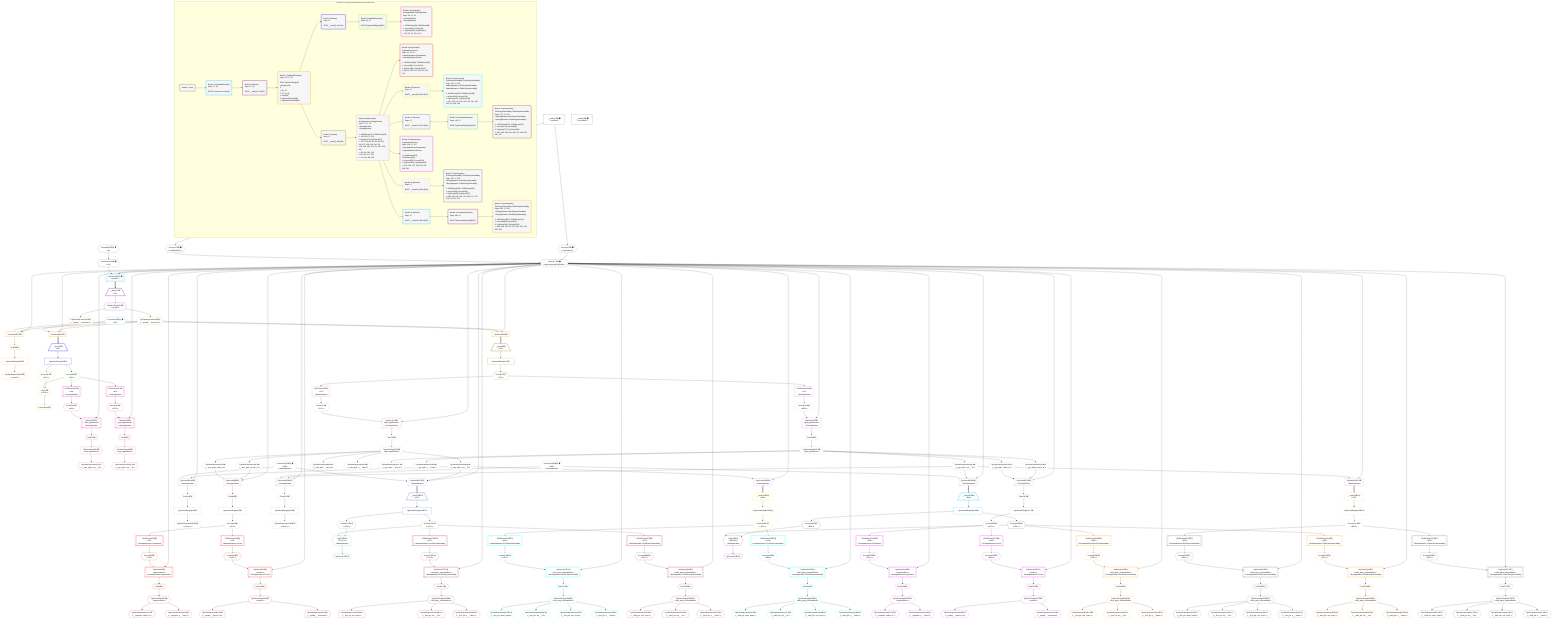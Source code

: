 %%{init: {'themeVariables': { 'fontSize': '12px'}}}%%
graph TD
    classDef path fill:#eee,stroke:#000,color:#000
    classDef plan fill:#fff,stroke-width:1px,color:#000
    classDef itemplan fill:#fff,stroke-width:2px,color:#000
    classDef unbatchedplan fill:#dff,stroke-width:1px,color:#000
    classDef sideeffectplan fill:#fcc,stroke-width:2px,color:#000
    classDef bucket fill:#f6f6f6,color:#000,stroke-width:2px,text-align:left


    %% plan dependencies
    Object17{{"Object[17∈0] ➊<br />ᐸ{pgSettings,withPgClient}ᐳ"}}:::plan
    Access15{{"Access[15∈0] ➊<br />ᐸ2.pgSettingsᐳ"}}:::plan
    Access16{{"Access[16∈0] ➊<br />ᐸ2.withPgClientᐳ"}}:::plan
    Access15 & Access16 --> Object17
    __Value2["__Value[2∈0] ➊<br />ᐸcontextᐳ"]:::plan
    __Value2 --> Access15
    __Value2 --> Access16
    Connection18{{"Connection[18∈0] ➊<br />ᐸ14ᐳ"}}:::plan
    Constant325{{"Constant[325∈0] ➊<br />ᐸ4ᐳ"}}:::plan
    Constant325 --> Connection18
    __Value4["__Value[4∈0] ➊<br />ᐸrootValueᐳ"]:::plan
    PgSelect19[["PgSelect[19∈1] ➊<br />ᐸpeopleᐳ"]]:::plan
    Object17 & Connection18 --> PgSelect19
    Connection36{{"Connection[36∈1] ➊<br />ᐸ32ᐳ"}}:::plan
    __Item20[/"__Item[20∈2]<br />ᐸ19ᐳ"\]:::itemplan
    PgSelect19 ==> __Item20
    PgSelectSingle21{{"PgSelectSingle[21∈2]<br />ᐸpeopleᐳ"}}:::plan
    __Item20 --> PgSelectSingle21
    PgUnionAll37[["PgUnionAll[37∈3]"]]:::plan
    PgClassExpression22{{"PgClassExpression[22∈3]<br />ᐸ__people__.”person_id”ᐳ"}}:::plan
    Object17 & PgClassExpression22 & Connection36 --> PgUnionAll37
    PgUnionAll41[["PgUnionAll[41∈3]"]]:::plan
    Object17 & PgClassExpression22 & Connection36 --> PgUnionAll41
    PgUnionAll68[["PgUnionAll[68∈3]"]]:::plan
    Object17 & PgClassExpression22 & Connection36 --> PgUnionAll68
    PgSelectSingle21 --> PgClassExpression22
    PgClassExpression23{{"PgClassExpression[23∈3]<br />ᐸ__people__.”username”ᐳ"}}:::plan
    PgSelectSingle21 --> PgClassExpression23
    First38{{"First[38∈3]"}}:::plan
    PgUnionAll37 --> First38
    PgUnionAllSingle39["PgUnionAllSingle[39∈3]"]:::plan
    First38 --> PgUnionAllSingle39
    PgClassExpression40{{"PgClassExpression[40∈3]<br />ᐸcount(*)ᐳ"}}:::plan
    PgUnionAllSingle39 --> PgClassExpression40
    __Item42[/"__Item[42∈4]<br />ᐸ41ᐳ"\]:::itemplan
    PgUnionAll41 ==> __Item42
    PgUnionAllSingle43["PgUnionAllSingle[43∈4]"]:::plan
    __Item42 --> PgUnionAllSingle43
    List47{{"List[47∈5]<br />ᐸ45,46ᐳ"}}:::plan
    Access45{{"Access[45∈5]<br />ᐸ43.0ᐳ"}}:::plan
    Access46{{"Access[46∈5]<br />ᐸ43.1ᐳ"}}:::plan
    Access45 & Access46 --> List47
    PgCursor44{{"PgCursor[44∈5]"}}:::plan
    List47 --> PgCursor44
    PgUnionAllSingle43 --> Access45
    PgUnionAllSingle43 --> Access46
    PgSelect51[["PgSelect[51∈6]<br />ᐸaws_applicationsᐳ<br />ᐳAwsApplication"]]:::plan
    Access50{{"Access[50∈6]<br />ᐸ49.0ᐳ"}}:::plan
    Object17 & Access50 --> PgSelect51
    PgSelect61[["PgSelect[61∈6]<br />ᐸgcp_applicationsᐳ<br />ᐳGcpApplication"]]:::plan
    Access60{{"Access[60∈6]<br />ᐸ59.0ᐳ"}}:::plan
    Object17 & Access60 --> PgSelect61
    JSONParse49[["JSONParse[49∈6]<br />ᐸ46ᐳ<br />ᐳAwsApplication"]]:::plan
    Access46 --> JSONParse49
    JSONParse49 --> Access50
    First55{{"First[55∈6]"}}:::plan
    PgSelect51 --> First55
    PgSelectSingle56{{"PgSelectSingle[56∈6]<br />ᐸaws_applicationsᐳ"}}:::plan
    First55 --> PgSelectSingle56
    PgClassExpression57{{"PgClassExpression[57∈6]<br />ᐸ__aws_appl...ons__.”id”ᐳ"}}:::plan
    PgSelectSingle56 --> PgClassExpression57
    JSONParse59[["JSONParse[59∈6]<br />ᐸ46ᐳ<br />ᐳGcpApplication"]]:::plan
    Access46 --> JSONParse59
    JSONParse59 --> Access60
    First65{{"First[65∈6]"}}:::plan
    PgSelect61 --> First65
    PgSelectSingle66{{"PgSelectSingle[66∈6]<br />ᐸgcp_applicationsᐳ"}}:::plan
    First65 --> PgSelectSingle66
    PgClassExpression67{{"PgClassExpression[67∈6]<br />ᐸ__gcp_appl...ons__.”id”ᐳ"}}:::plan
    PgSelectSingle66 --> PgClassExpression67
    __Item69[/"__Item[69∈7]<br />ᐸ68ᐳ"\]:::itemplan
    PgUnionAll68 ==> __Item69
    PgUnionAllSingle70["PgUnionAllSingle[70∈7]"]:::plan
    __Item69 --> PgUnionAllSingle70
    Access71{{"Access[71∈7]<br />ᐸ70.1ᐳ"}}:::plan
    PgUnionAllSingle70 --> Access71
    PgUnionAll85[["PgUnionAll[85∈8]<br />ᐳAwsApplication"]]:::plan
    PgClassExpression83{{"PgClassExpression[83∈8]<br />ᐸ__aws_appl...person_id”ᐳ"}}:::plan
    PgClassExpression84{{"PgClassExpression[84∈8]<br />ᐸ__aws_appl...zation_id”ᐳ"}}:::plan
    Object17 & PgClassExpression83 & PgClassExpression84 --> PgUnionAll85
    PgUnionAll163[["PgUnionAll[163∈8]<br />ᐳAwsApplication"]]:::plan
    PgClassExpression81{{"PgClassExpression[81∈8]<br />ᐸ__aws_appl...ons__.”id”ᐳ"}}:::plan
    Connection162{{"Connection[162∈8] ➊<br />ᐸ158ᐳ<br />ᐳAwsApplication"}}:::plan
    Object17 & PgClassExpression81 & Connection162 --> PgUnionAll163
    PgUnionAll167[["PgUnionAll[167∈8]<br />ᐳAwsApplication"]]:::plan
    Object17 & PgClassExpression81 & Connection162 --> PgUnionAll167
    PgUnionAll212[["PgUnionAll[212∈8]<br />ᐳGcpApplication"]]:::plan
    PgClassExpression210{{"PgClassExpression[210∈8]<br />ᐸ__gcp_appl...person_id”ᐳ"}}:::plan
    PgClassExpression211{{"PgClassExpression[211∈8]<br />ᐸ__gcp_appl...zation_id”ᐳ"}}:::plan
    Object17 & PgClassExpression210 & PgClassExpression211 --> PgUnionAll212
    PgUnionAll290[["PgUnionAll[290∈8]<br />ᐳGcpApplication"]]:::plan
    PgClassExpression208{{"PgClassExpression[208∈8]<br />ᐸ__gcp_appl...ons__.”id”ᐳ"}}:::plan
    Connection289{{"Connection[289∈8] ➊<br />ᐸ285ᐳ<br />ᐳGcpApplication"}}:::plan
    Object17 & PgClassExpression208 & Connection289 --> PgUnionAll290
    PgUnionAll294[["PgUnionAll[294∈8]<br />ᐳGcpApplication"]]:::plan
    Object17 & PgClassExpression208 & Connection289 --> PgUnionAll294
    PgSelect74[["PgSelect[74∈8]<br />ᐸaws_applicationsᐳ<br />ᐳAwsApplication"]]:::plan
    Access73{{"Access[73∈8]<br />ᐸ72.0ᐳ"}}:::plan
    Object17 & Access73 --> PgSelect74
    PgUnionAll118[["PgUnionAll[118∈8]<br />ᐳAwsApplication"]]:::plan
    Object17 & PgClassExpression81 --> PgUnionAll118
    PgSelect201[["PgSelect[201∈8]<br />ᐸgcp_applicationsᐳ<br />ᐳGcpApplication"]]:::plan
    Access200{{"Access[200∈8]<br />ᐸ199.0ᐳ"}}:::plan
    Object17 & Access200 --> PgSelect201
    PgUnionAll245[["PgUnionAll[245∈8]<br />ᐳGcpApplication"]]:::plan
    Object17 & PgClassExpression208 --> PgUnionAll245
    JSONParse72[["JSONParse[72∈8]<br />ᐸ71ᐳ<br />ᐳAwsApplication"]]:::plan
    Access71 --> JSONParse72
    JSONParse72 --> Access73
    First78{{"First[78∈8]"}}:::plan
    PgSelect74 --> First78
    PgSelectSingle79{{"PgSelectSingle[79∈8]<br />ᐸaws_applicationsᐳ"}}:::plan
    First78 --> PgSelectSingle79
    PgClassExpression80{{"PgClassExpression[80∈8]<br />ᐸ__aws_appl..._.”aws_id”ᐳ"}}:::plan
    PgSelectSingle79 --> PgClassExpression80
    PgSelectSingle79 --> PgClassExpression81
    PgClassExpression82{{"PgClassExpression[82∈8]<br />ᐸ__aws_appl...s__.”name”ᐳ"}}:::plan
    PgSelectSingle79 --> PgClassExpression82
    PgSelectSingle79 --> PgClassExpression83
    PgSelectSingle79 --> PgClassExpression84
    First89{{"First[89∈8]"}}:::plan
    PgUnionAll85 --> First89
    PgUnionAllSingle90["PgUnionAllSingle[90∈8]"]:::plan
    First89 --> PgUnionAllSingle90
    Access91{{"Access[91∈8]<br />ᐸ90.1ᐳ"}}:::plan
    PgUnionAllSingle90 --> Access91
    First164{{"First[164∈8]"}}:::plan
    PgUnionAll163 --> First164
    PgUnionAllSingle165["PgUnionAllSingle[165∈8]"]:::plan
    First164 --> PgUnionAllSingle165
    PgClassExpression166{{"PgClassExpression[166∈8]<br />ᐸcount(*)ᐳ"}}:::plan
    PgUnionAllSingle165 --> PgClassExpression166
    JSONParse199[["JSONParse[199∈8]<br />ᐸ71ᐳ<br />ᐳGcpApplication"]]:::plan
    Access71 --> JSONParse199
    JSONParse199 --> Access200
    First205{{"First[205∈8]"}}:::plan
    PgSelect201 --> First205
    PgSelectSingle206{{"PgSelectSingle[206∈8]<br />ᐸgcp_applicationsᐳ"}}:::plan
    First205 --> PgSelectSingle206
    PgClassExpression207{{"PgClassExpression[207∈8]<br />ᐸ__gcp_appl..._.”gcp_id”ᐳ"}}:::plan
    PgSelectSingle206 --> PgClassExpression207
    PgSelectSingle206 --> PgClassExpression208
    PgClassExpression209{{"PgClassExpression[209∈8]<br />ᐸ__gcp_appl...s__.”name”ᐳ"}}:::plan
    PgSelectSingle206 --> PgClassExpression209
    PgSelectSingle206 --> PgClassExpression210
    PgSelectSingle206 --> PgClassExpression211
    First216{{"First[216∈8]"}}:::plan
    PgUnionAll212 --> First216
    PgUnionAllSingle217["PgUnionAllSingle[217∈8]"]:::plan
    First216 --> PgUnionAllSingle217
    Access218{{"Access[218∈8]<br />ᐸ217.1ᐳ"}}:::plan
    PgUnionAllSingle217 --> Access218
    First291{{"First[291∈8]"}}:::plan
    PgUnionAll290 --> First291
    PgUnionAllSingle292["PgUnionAllSingle[292∈8]"]:::plan
    First291 --> PgUnionAllSingle292
    PgClassExpression293{{"PgClassExpression[293∈8]<br />ᐸcount(*)ᐳ"}}:::plan
    PgUnionAllSingle292 --> PgClassExpression293
    PgSelect94[["PgSelect[94∈9]<br />ᐸorganizationsᐳ<br />ᐳAwsApplicationᐳOrganization"]]:::plan
    Access93{{"Access[93∈9]<br />ᐸ92.0ᐳ"}}:::plan
    Object17 & Access93 --> PgSelect94
    PgSelect105[["PgSelect[105∈9]<br />ᐸpeopleᐳ<br />ᐳAwsApplicationᐳPerson"]]:::plan
    Access104{{"Access[104∈9]<br />ᐸ103.0ᐳ"}}:::plan
    Object17 & Access104 --> PgSelect105
    JSONParse92[["JSONParse[92∈9]<br />ᐸ91ᐳ<br />ᐳAwsApplicationᐳOrganization"]]:::plan
    Access91 --> JSONParse92
    JSONParse92 --> Access93
    First98{{"First[98∈9]"}}:::plan
    PgSelect94 --> First98
    PgSelectSingle99{{"PgSelectSingle[99∈9]<br />ᐸorganizationsᐳ"}}:::plan
    First98 --> PgSelectSingle99
    PgClassExpression100{{"PgClassExpression[100∈9]<br />ᐸ__organiza...zation_id”ᐳ"}}:::plan
    PgSelectSingle99 --> PgClassExpression100
    PgClassExpression101{{"PgClassExpression[101∈9]<br />ᐸ__organiza...s__.”name”ᐳ"}}:::plan
    PgSelectSingle99 --> PgClassExpression101
    JSONParse103[["JSONParse[103∈9]<br />ᐸ91ᐳ<br />ᐳAwsApplicationᐳPerson"]]:::plan
    Access91 --> JSONParse103
    JSONParse103 --> Access104
    First109{{"First[109∈9]"}}:::plan
    PgSelect105 --> First109
    PgSelectSingle110{{"PgSelectSingle[110∈9]<br />ᐸpeopleᐳ"}}:::plan
    First109 --> PgSelectSingle110
    PgClassExpression111{{"PgClassExpression[111∈9]<br />ᐸ__people__.”person_id”ᐳ"}}:::plan
    PgSelectSingle110 --> PgClassExpression111
    PgClassExpression112{{"PgClassExpression[112∈9]<br />ᐸ__people__.”username”ᐳ"}}:::plan
    PgSelectSingle110 --> PgClassExpression112
    __Item122[/"__Item[122∈10]<br />ᐸ118ᐳ"\]:::itemplan
    PgUnionAll118 ==> __Item122
    PgUnionAllSingle123["PgUnionAllSingle[123∈10]"]:::plan
    __Item122 --> PgUnionAllSingle123
    Access124{{"Access[124∈10]<br />ᐸ123.1ᐳ"}}:::plan
    PgUnionAllSingle123 --> Access124
    PgSelect127[["PgSelect[127∈11]<br />ᐸfirst_party_vulnerabilitiesᐳ<br />ᐳAwsApplicationᐳFirstPartyVulnerability"]]:::plan
    Access126{{"Access[126∈11]<br />ᐸ125.0ᐳ"}}:::plan
    Object17 & Access126 --> PgSelect127
    PgSelect140[["PgSelect[140∈11]<br />ᐸthird_party_vulnerabilitiesᐳ<br />ᐳAwsApplicationᐳThirdPartyVulnerability"]]:::plan
    Access139{{"Access[139∈11]<br />ᐸ138.0ᐳ"}}:::plan
    Object17 & Access139 --> PgSelect140
    JSONParse125[["JSONParse[125∈11]<br />ᐸ124ᐳ<br />ᐳAwsApplicationᐳFirstPartyVulnerability"]]:::plan
    Access124 --> JSONParse125
    JSONParse125 --> Access126
    First131{{"First[131∈11]"}}:::plan
    PgSelect127 --> First131
    PgSelectSingle132{{"PgSelectSingle[132∈11]<br />ᐸfirst_party_vulnerabilitiesᐳ"}}:::plan
    First131 --> PgSelectSingle132
    PgClassExpression133{{"PgClassExpression[133∈11]<br />ᐸ__first_pa...team_name”ᐳ"}}:::plan
    PgSelectSingle132 --> PgClassExpression133
    PgClassExpression134{{"PgClassExpression[134∈11]<br />ᐸ__first_pa...ies__.”id”ᐳ"}}:::plan
    PgSelectSingle132 --> PgClassExpression134
    PgClassExpression135{{"PgClassExpression[135∈11]<br />ᐸ__first_pa...vss_score”ᐳ"}}:::plan
    PgSelectSingle132 --> PgClassExpression135
    PgClassExpression136{{"PgClassExpression[136∈11]<br />ᐸ__first_pa...s__.”name”ᐳ"}}:::plan
    PgSelectSingle132 --> PgClassExpression136
    JSONParse138[["JSONParse[138∈11]<br />ᐸ124ᐳ<br />ᐳAwsApplicationᐳThirdPartyVulnerability"]]:::plan
    Access124 --> JSONParse138
    JSONParse138 --> Access139
    First144{{"First[144∈11]"}}:::plan
    PgSelect140 --> First144
    PgSelectSingle145{{"PgSelectSingle[145∈11]<br />ᐸthird_party_vulnerabilitiesᐳ"}}:::plan
    First144 --> PgSelectSingle145
    PgClassExpression146{{"PgClassExpression[146∈11]<br />ᐸ__third_pa...ndor_name”ᐳ"}}:::plan
    PgSelectSingle145 --> PgClassExpression146
    PgClassExpression147{{"PgClassExpression[147∈11]<br />ᐸ__third_pa...ies__.”id”ᐳ"}}:::plan
    PgSelectSingle145 --> PgClassExpression147
    PgClassExpression148{{"PgClassExpression[148∈11]<br />ᐸ__third_pa...vss_score”ᐳ"}}:::plan
    PgSelectSingle145 --> PgClassExpression148
    PgClassExpression149{{"PgClassExpression[149∈11]<br />ᐸ__third_pa...s__.”name”ᐳ"}}:::plan
    PgSelectSingle145 --> PgClassExpression149
    __Item168[/"__Item[168∈12]<br />ᐸ167ᐳ"\]:::itemplan
    PgUnionAll167 ==> __Item168
    PgUnionAllSingle169["PgUnionAllSingle[169∈12]"]:::plan
    __Item168 --> PgUnionAllSingle169
    List173{{"List[173∈13]<br />ᐸ171,172ᐳ<br />ᐳAwsApplication"}}:::plan
    Access171{{"Access[171∈13]<br />ᐸ169.0ᐳ"}}:::plan
    Access172{{"Access[172∈13]<br />ᐸ169.1ᐳ"}}:::plan
    Access171 & Access172 --> List173
    PgCursor170{{"PgCursor[170∈13]"}}:::plan
    List173 --> PgCursor170
    PgUnionAllSingle169 --> Access171
    PgUnionAllSingle169 --> Access172
    PgSelect177[["PgSelect[177∈14]<br />ᐸfirst_party_vulnerabilitiesᐳ<br />ᐳAwsApplicationᐳFirstPartyVulnerability"]]:::plan
    Access176{{"Access[176∈14]<br />ᐸ175.0ᐳ"}}:::plan
    Object17 & Access176 --> PgSelect177
    PgSelect189[["PgSelect[189∈14]<br />ᐸthird_party_vulnerabilitiesᐳ<br />ᐳAwsApplicationᐳThirdPartyVulnerability"]]:::plan
    Access188{{"Access[188∈14]<br />ᐸ187.0ᐳ"}}:::plan
    Object17 & Access188 --> PgSelect189
    JSONParse175[["JSONParse[175∈14]<br />ᐸ172ᐳ<br />ᐳAwsApplicationᐳFirstPartyVulnerability"]]:::plan
    Access172 --> JSONParse175
    JSONParse175 --> Access176
    First181{{"First[181∈14]"}}:::plan
    PgSelect177 --> First181
    PgSelectSingle182{{"PgSelectSingle[182∈14]<br />ᐸfirst_party_vulnerabilitiesᐳ"}}:::plan
    First181 --> PgSelectSingle182
    PgClassExpression183{{"PgClassExpression[183∈14]<br />ᐸ__first_pa...vss_score”ᐳ"}}:::plan
    PgSelectSingle182 --> PgClassExpression183
    PgClassExpression184{{"PgClassExpression[184∈14]<br />ᐸ__first_pa...ies__.”id”ᐳ"}}:::plan
    PgSelectSingle182 --> PgClassExpression184
    PgClassExpression185{{"PgClassExpression[185∈14]<br />ᐸ__first_pa...s__.”name”ᐳ"}}:::plan
    PgSelectSingle182 --> PgClassExpression185
    JSONParse187[["JSONParse[187∈14]<br />ᐸ172ᐳ<br />ᐳAwsApplicationᐳThirdPartyVulnerability"]]:::plan
    Access172 --> JSONParse187
    JSONParse187 --> Access188
    First193{{"First[193∈14]"}}:::plan
    PgSelect189 --> First193
    PgSelectSingle194{{"PgSelectSingle[194∈14]<br />ᐸthird_party_vulnerabilitiesᐳ"}}:::plan
    First193 --> PgSelectSingle194
    PgClassExpression195{{"PgClassExpression[195∈14]<br />ᐸ__third_pa...vss_score”ᐳ"}}:::plan
    PgSelectSingle194 --> PgClassExpression195
    PgClassExpression196{{"PgClassExpression[196∈14]<br />ᐸ__third_pa...ies__.”id”ᐳ"}}:::plan
    PgSelectSingle194 --> PgClassExpression196
    PgClassExpression197{{"PgClassExpression[197∈14]<br />ᐸ__third_pa...s__.”name”ᐳ"}}:::plan
    PgSelectSingle194 --> PgClassExpression197
    PgSelect221[["PgSelect[221∈15]<br />ᐸorganizationsᐳ<br />ᐳGcpApplicationᐳOrganization"]]:::plan
    Access220{{"Access[220∈15]<br />ᐸ219.0ᐳ"}}:::plan
    Object17 & Access220 --> PgSelect221
    PgSelect232[["PgSelect[232∈15]<br />ᐸpeopleᐳ<br />ᐳGcpApplicationᐳPerson"]]:::plan
    Access231{{"Access[231∈15]<br />ᐸ230.0ᐳ"}}:::plan
    Object17 & Access231 --> PgSelect232
    JSONParse219[["JSONParse[219∈15]<br />ᐸ218ᐳ<br />ᐳGcpApplicationᐳOrganization"]]:::plan
    Access218 --> JSONParse219
    JSONParse219 --> Access220
    First225{{"First[225∈15]"}}:::plan
    PgSelect221 --> First225
    PgSelectSingle226{{"PgSelectSingle[226∈15]<br />ᐸorganizationsᐳ"}}:::plan
    First225 --> PgSelectSingle226
    PgClassExpression227{{"PgClassExpression[227∈15]<br />ᐸ__organiza...zation_id”ᐳ"}}:::plan
    PgSelectSingle226 --> PgClassExpression227
    PgClassExpression228{{"PgClassExpression[228∈15]<br />ᐸ__organiza...s__.”name”ᐳ"}}:::plan
    PgSelectSingle226 --> PgClassExpression228
    JSONParse230[["JSONParse[230∈15]<br />ᐸ218ᐳ<br />ᐳGcpApplicationᐳPerson"]]:::plan
    Access218 --> JSONParse230
    JSONParse230 --> Access231
    First236{{"First[236∈15]"}}:::plan
    PgSelect232 --> First236
    PgSelectSingle237{{"PgSelectSingle[237∈15]<br />ᐸpeopleᐳ"}}:::plan
    First236 --> PgSelectSingle237
    PgClassExpression238{{"PgClassExpression[238∈15]<br />ᐸ__people__.”person_id”ᐳ"}}:::plan
    PgSelectSingle237 --> PgClassExpression238
    PgClassExpression239{{"PgClassExpression[239∈15]<br />ᐸ__people__.”username”ᐳ"}}:::plan
    PgSelectSingle237 --> PgClassExpression239
    __Item249[/"__Item[249∈16]<br />ᐸ245ᐳ"\]:::itemplan
    PgUnionAll245 ==> __Item249
    PgUnionAllSingle250["PgUnionAllSingle[250∈16]"]:::plan
    __Item249 --> PgUnionAllSingle250
    Access251{{"Access[251∈16]<br />ᐸ250.1ᐳ"}}:::plan
    PgUnionAllSingle250 --> Access251
    PgSelect254[["PgSelect[254∈17]<br />ᐸfirst_party_vulnerabilitiesᐳ<br />ᐳGcpApplicationᐳFirstPartyVulnerability"]]:::plan
    Access253{{"Access[253∈17]<br />ᐸ252.0ᐳ"}}:::plan
    Object17 & Access253 --> PgSelect254
    PgSelect267[["PgSelect[267∈17]<br />ᐸthird_party_vulnerabilitiesᐳ<br />ᐳGcpApplicationᐳThirdPartyVulnerability"]]:::plan
    Access266{{"Access[266∈17]<br />ᐸ265.0ᐳ"}}:::plan
    Object17 & Access266 --> PgSelect267
    JSONParse252[["JSONParse[252∈17]<br />ᐸ251ᐳ<br />ᐳGcpApplicationᐳFirstPartyVulnerability"]]:::plan
    Access251 --> JSONParse252
    JSONParse252 --> Access253
    First258{{"First[258∈17]"}}:::plan
    PgSelect254 --> First258
    PgSelectSingle259{{"PgSelectSingle[259∈17]<br />ᐸfirst_party_vulnerabilitiesᐳ"}}:::plan
    First258 --> PgSelectSingle259
    PgClassExpression260{{"PgClassExpression[260∈17]<br />ᐸ__first_pa...team_name”ᐳ"}}:::plan
    PgSelectSingle259 --> PgClassExpression260
    PgClassExpression261{{"PgClassExpression[261∈17]<br />ᐸ__first_pa...ies__.”id”ᐳ"}}:::plan
    PgSelectSingle259 --> PgClassExpression261
    PgClassExpression262{{"PgClassExpression[262∈17]<br />ᐸ__first_pa...vss_score”ᐳ"}}:::plan
    PgSelectSingle259 --> PgClassExpression262
    PgClassExpression263{{"PgClassExpression[263∈17]<br />ᐸ__first_pa...s__.”name”ᐳ"}}:::plan
    PgSelectSingle259 --> PgClassExpression263
    JSONParse265[["JSONParse[265∈17]<br />ᐸ251ᐳ<br />ᐳGcpApplicationᐳThirdPartyVulnerability"]]:::plan
    Access251 --> JSONParse265
    JSONParse265 --> Access266
    First271{{"First[271∈17]"}}:::plan
    PgSelect267 --> First271
    PgSelectSingle272{{"PgSelectSingle[272∈17]<br />ᐸthird_party_vulnerabilitiesᐳ"}}:::plan
    First271 --> PgSelectSingle272
    PgClassExpression273{{"PgClassExpression[273∈17]<br />ᐸ__third_pa...ndor_name”ᐳ"}}:::plan
    PgSelectSingle272 --> PgClassExpression273
    PgClassExpression274{{"PgClassExpression[274∈17]<br />ᐸ__third_pa...ies__.”id”ᐳ"}}:::plan
    PgSelectSingle272 --> PgClassExpression274
    PgClassExpression275{{"PgClassExpression[275∈17]<br />ᐸ__third_pa...vss_score”ᐳ"}}:::plan
    PgSelectSingle272 --> PgClassExpression275
    PgClassExpression276{{"PgClassExpression[276∈17]<br />ᐸ__third_pa...s__.”name”ᐳ"}}:::plan
    PgSelectSingle272 --> PgClassExpression276
    __Item295[/"__Item[295∈18]<br />ᐸ294ᐳ"\]:::itemplan
    PgUnionAll294 ==> __Item295
    PgUnionAllSingle296["PgUnionAllSingle[296∈18]"]:::plan
    __Item295 --> PgUnionAllSingle296
    List300{{"List[300∈19]<br />ᐸ298,299ᐳ<br />ᐳGcpApplication"}}:::plan
    Access298{{"Access[298∈19]<br />ᐸ296.0ᐳ"}}:::plan
    Access299{{"Access[299∈19]<br />ᐸ296.1ᐳ"}}:::plan
    Access298 & Access299 --> List300
    PgCursor297{{"PgCursor[297∈19]"}}:::plan
    List300 --> PgCursor297
    PgUnionAllSingle296 --> Access298
    PgUnionAllSingle296 --> Access299
    PgSelect304[["PgSelect[304∈20]<br />ᐸfirst_party_vulnerabilitiesᐳ<br />ᐳGcpApplicationᐳFirstPartyVulnerability"]]:::plan
    Access303{{"Access[303∈20]<br />ᐸ302.0ᐳ"}}:::plan
    Object17 & Access303 --> PgSelect304
    PgSelect316[["PgSelect[316∈20]<br />ᐸthird_party_vulnerabilitiesᐳ<br />ᐳGcpApplicationᐳThirdPartyVulnerability"]]:::plan
    Access315{{"Access[315∈20]<br />ᐸ314.0ᐳ"}}:::plan
    Object17 & Access315 --> PgSelect316
    JSONParse302[["JSONParse[302∈20]<br />ᐸ299ᐳ<br />ᐳGcpApplicationᐳFirstPartyVulnerability"]]:::plan
    Access299 --> JSONParse302
    JSONParse302 --> Access303
    First308{{"First[308∈20]"}}:::plan
    PgSelect304 --> First308
    PgSelectSingle309{{"PgSelectSingle[309∈20]<br />ᐸfirst_party_vulnerabilitiesᐳ"}}:::plan
    First308 --> PgSelectSingle309
    PgClassExpression310{{"PgClassExpression[310∈20]<br />ᐸ__first_pa...vss_score”ᐳ"}}:::plan
    PgSelectSingle309 --> PgClassExpression310
    PgClassExpression311{{"PgClassExpression[311∈20]<br />ᐸ__first_pa...ies__.”id”ᐳ"}}:::plan
    PgSelectSingle309 --> PgClassExpression311
    PgClassExpression312{{"PgClassExpression[312∈20]<br />ᐸ__first_pa...s__.”name”ᐳ"}}:::plan
    PgSelectSingle309 --> PgClassExpression312
    JSONParse314[["JSONParse[314∈20]<br />ᐸ299ᐳ<br />ᐳGcpApplicationᐳThirdPartyVulnerability"]]:::plan
    Access299 --> JSONParse314
    JSONParse314 --> Access315
    First320{{"First[320∈20]"}}:::plan
    PgSelect316 --> First320
    PgSelectSingle321{{"PgSelectSingle[321∈20]<br />ᐸthird_party_vulnerabilitiesᐳ"}}:::plan
    First320 --> PgSelectSingle321
    PgClassExpression322{{"PgClassExpression[322∈20]<br />ᐸ__third_pa...vss_score”ᐳ"}}:::plan
    PgSelectSingle321 --> PgClassExpression322
    PgClassExpression323{{"PgClassExpression[323∈20]<br />ᐸ__third_pa...ies__.”id”ᐳ"}}:::plan
    PgSelectSingle321 --> PgClassExpression323
    PgClassExpression324{{"PgClassExpression[324∈20]<br />ᐸ__third_pa...s__.”name”ᐳ"}}:::plan
    PgSelectSingle321 --> PgClassExpression324

    %% define steps

    subgraph "Buckets for queries/polymorphic/person-app-vulns"
    Bucket0("Bucket 0 (root)"):::bucket
    classDef bucket0 stroke:#696969
    class Bucket0,__Value2,__Value4,Access15,Access16,Object17,Connection18,Constant325 bucket0
    Bucket1("Bucket 1 (nullableBoundary)<br />Deps: 17, 18<br /><br />ROOT Connectionᐸ14ᐳ[18]"):::bucket
    classDef bucket1 stroke:#00bfff
    class Bucket1,PgSelect19,Connection36 bucket1
    Bucket2("Bucket 2 (listItem)<br />Deps: 17, 36<br /><br />ROOT __Item{2}ᐸ19ᐳ[20]"):::bucket
    classDef bucket2 stroke:#7f007f
    class Bucket2,__Item20,PgSelectSingle21 bucket2
    Bucket3("Bucket 3 (nullableBoundary)<br />Deps: 21, 17, 36<br /><br />ROOT PgSelectSingle{2}ᐸpeopleᐳ[21]<br />1: <br />ᐳ: 22, 23<br />2: 37, 41, 68<br />ᐳ: First[38]<br />3: PgUnionAllSingle[39]<br />ᐳ: PgClassExpression[40]"):::bucket
    classDef bucket3 stroke:#ffa500
    class Bucket3,PgClassExpression22,PgClassExpression23,PgUnionAll37,First38,PgUnionAllSingle39,PgClassExpression40,PgUnionAll41,PgUnionAll68 bucket3
    Bucket4("Bucket 4 (listItem)<br />Deps: 17<br /><br />ROOT __Item{4}ᐸ41ᐳ[42]"):::bucket
    classDef bucket4 stroke:#0000ff
    class Bucket4,__Item42,PgUnionAllSingle43 bucket4
    Bucket5("Bucket 5 (nullableBoundary)<br />Deps: 43, 17<br /><br />ROOT PgUnionAllSingle{4}[43]"):::bucket
    classDef bucket5 stroke:#7fff00
    class Bucket5,PgCursor44,Access45,Access46,List47 bucket5
    Bucket6("Bucket 6 (polymorphic)<br />AwsApplication,GcpApplication<br />Deps: 46, 17, 43<br />ᐳAwsApplication<br />ᐳGcpApplication<br /><br />1: JSONParse[49], JSONParse[59]<br />ᐳ: Access[50], Access[60]<br />2: PgSelect[51], PgSelect[61]<br />ᐳ: 55, 56, 57, 65, 66, 67"):::bucket
    classDef bucket6 stroke:#ff1493
    class Bucket6,JSONParse49,Access50,PgSelect51,First55,PgSelectSingle56,PgClassExpression57,JSONParse59,Access60,PgSelect61,First65,PgSelectSingle66,PgClassExpression67 bucket6
    Bucket7("Bucket 7 (listItem)<br />Deps: 17<br /><br />ROOT __Item{7}ᐸ68ᐳ[69]"):::bucket
    classDef bucket7 stroke:#808000
    class Bucket7,__Item69,PgUnionAllSingle70,Access71 bucket7
    Bucket8("Bucket 8 (polymorphic)<br />AwsApplication,GcpApplication<br />Deps: 71, 17, 70<br />ᐳAwsApplication<br />ᐳGcpApplication<br /><br />1: JSONParse[72], JSONParse[199]<br />ᐳ: 162, 289, 73, 200<br />2: PgSelect[74], PgSelect[201]<br />ᐳ: 78, 79, 80, 81, 82, 83, 84, 205, 206, 207, 208, 209, 210, 211<br />3: 85, 118, 163, 167, 212, 245, 290, 294<br />ᐳ: 89, 164, 216, 291<br />4: 90, 165, 217, 292<br />ᐳ: 91, 166, 218, 293"):::bucket
    classDef bucket8 stroke:#dda0dd
    class Bucket8,JSONParse72,Access73,PgSelect74,First78,PgSelectSingle79,PgClassExpression80,PgClassExpression81,PgClassExpression82,PgClassExpression83,PgClassExpression84,PgUnionAll85,First89,PgUnionAllSingle90,Access91,PgUnionAll118,Connection162,PgUnionAll163,First164,PgUnionAllSingle165,PgClassExpression166,PgUnionAll167,JSONParse199,Access200,PgSelect201,First205,PgSelectSingle206,PgClassExpression207,PgClassExpression208,PgClassExpression209,PgClassExpression210,PgClassExpression211,PgUnionAll212,First216,PgUnionAllSingle217,Access218,PgUnionAll245,Connection289,PgUnionAll290,First291,PgUnionAllSingle292,PgClassExpression293,PgUnionAll294 bucket8
    Bucket9("Bucket 9 (polymorphic)<br />Organization,Person<br />Deps: 91, 17, 90<br />ᐳAwsApplicationᐳOrganization<br />ᐳAwsApplicationᐳPerson<br /><br />1: JSONParse[92], JSONParse[103]<br />ᐳ: Access[93], Access[104]<br />2: PgSelect[94], PgSelect[105]<br />ᐳ: 98, 99, 100, 101, 109, 110, 111, 112"):::bucket
    classDef bucket9 stroke:#ff0000
    class Bucket9,JSONParse92,Access93,PgSelect94,First98,PgSelectSingle99,PgClassExpression100,PgClassExpression101,JSONParse103,Access104,PgSelect105,First109,PgSelectSingle110,PgClassExpression111,PgClassExpression112 bucket9
    Bucket10("Bucket 10 (listItem)<br />Deps: 17<br /><br />ROOT __Item{10}ᐸ118ᐳ[122]"):::bucket
    classDef bucket10 stroke:#ffff00
    class Bucket10,__Item122,PgUnionAllSingle123,Access124 bucket10
    Bucket11("Bucket 11 (polymorphic)<br />FirstPartyVulnerability,ThirdPartyVulnerability<br />Deps: 124, 17, 123<br />ᐳAwsApplicationᐳFirstPartyVulnerability<br />ᐳAwsApplicationᐳThirdPartyVulnerability<br /><br />1: JSONParse[125], JSONParse[138]<br />ᐳ: Access[126], Access[139]<br />2: PgSelect[127], PgSelect[140]<br />ᐳ: 131, 132, 133, 134, 135, 136, 144, 145, 146, 147, 148, 149"):::bucket
    classDef bucket11 stroke:#00ffff
    class Bucket11,JSONParse125,Access126,PgSelect127,First131,PgSelectSingle132,PgClassExpression133,PgClassExpression134,PgClassExpression135,PgClassExpression136,JSONParse138,Access139,PgSelect140,First144,PgSelectSingle145,PgClassExpression146,PgClassExpression147,PgClassExpression148,PgClassExpression149 bucket11
    Bucket12("Bucket 12 (listItem)<br />Deps: 17<br /><br />ROOT __Item{12}ᐸ167ᐳ[168]"):::bucket
    classDef bucket12 stroke:#4169e1
    class Bucket12,__Item168,PgUnionAllSingle169 bucket12
    Bucket13("Bucket 13 (nullableBoundary)<br />Deps: 169, 17<br /><br />ROOT PgUnionAllSingle{12}[169]"):::bucket
    classDef bucket13 stroke:#3cb371
    class Bucket13,PgCursor170,Access171,Access172,List173 bucket13
    Bucket14("Bucket 14 (polymorphic)<br />FirstPartyVulnerability,ThirdPartyVulnerability<br />Deps: 172, 17, 169<br />ᐳAwsApplicationᐳFirstPartyVulnerability<br />ᐳAwsApplicationᐳThirdPartyVulnerability<br /><br />1: JSONParse[175], JSONParse[187]<br />ᐳ: Access[176], Access[188]<br />2: PgSelect[177], PgSelect[189]<br />ᐳ: 181, 182, 183, 184, 185, 193, 194, 195, 196, 197"):::bucket
    classDef bucket14 stroke:#a52a2a
    class Bucket14,JSONParse175,Access176,PgSelect177,First181,PgSelectSingle182,PgClassExpression183,PgClassExpression184,PgClassExpression185,JSONParse187,Access188,PgSelect189,First193,PgSelectSingle194,PgClassExpression195,PgClassExpression196,PgClassExpression197 bucket14
    Bucket15("Bucket 15 (polymorphic)<br />Organization,Person<br />Deps: 218, 17, 217<br />ᐳGcpApplicationᐳOrganization<br />ᐳGcpApplicationᐳPerson<br /><br />1: JSONParse[219], JSONParse[230]<br />ᐳ: Access[220], Access[231]<br />2: PgSelect[221], PgSelect[232]<br />ᐳ: 225, 226, 227, 228, 236, 237, 238, 239"):::bucket
    classDef bucket15 stroke:#ff00ff
    class Bucket15,JSONParse219,Access220,PgSelect221,First225,PgSelectSingle226,PgClassExpression227,PgClassExpression228,JSONParse230,Access231,PgSelect232,First236,PgSelectSingle237,PgClassExpression238,PgClassExpression239 bucket15
    Bucket16("Bucket 16 (listItem)<br />Deps: 17<br /><br />ROOT __Item{16}ᐸ245ᐳ[249]"):::bucket
    classDef bucket16 stroke:#f5deb3
    class Bucket16,__Item249,PgUnionAllSingle250,Access251 bucket16
    Bucket17("Bucket 17 (polymorphic)<br />FirstPartyVulnerability,ThirdPartyVulnerability<br />Deps: 251, 17, 250<br />ᐳGcpApplicationᐳFirstPartyVulnerability<br />ᐳGcpApplicationᐳThirdPartyVulnerability<br /><br />1: JSONParse[252], JSONParse[265]<br />ᐳ: Access[253], Access[266]<br />2: PgSelect[254], PgSelect[267]<br />ᐳ: 258, 259, 260, 261, 262, 263, 271, 272, 273, 274, 275, 276"):::bucket
    classDef bucket17 stroke:#696969
    class Bucket17,JSONParse252,Access253,PgSelect254,First258,PgSelectSingle259,PgClassExpression260,PgClassExpression261,PgClassExpression262,PgClassExpression263,JSONParse265,Access266,PgSelect267,First271,PgSelectSingle272,PgClassExpression273,PgClassExpression274,PgClassExpression275,PgClassExpression276 bucket17
    Bucket18("Bucket 18 (listItem)<br />Deps: 17<br /><br />ROOT __Item{18}ᐸ294ᐳ[295]"):::bucket
    classDef bucket18 stroke:#00bfff
    class Bucket18,__Item295,PgUnionAllSingle296 bucket18
    Bucket19("Bucket 19 (nullableBoundary)<br />Deps: 296, 17<br /><br />ROOT PgUnionAllSingle{18}[296]"):::bucket
    classDef bucket19 stroke:#7f007f
    class Bucket19,PgCursor297,Access298,Access299,List300 bucket19
    Bucket20("Bucket 20 (polymorphic)<br />FirstPartyVulnerability,ThirdPartyVulnerability<br />Deps: 299, 17, 296<br />ᐳGcpApplicationᐳFirstPartyVulnerability<br />ᐳGcpApplicationᐳThirdPartyVulnerability<br /><br />1: JSONParse[302], JSONParse[314]<br />ᐳ: Access[303], Access[315]<br />2: PgSelect[304], PgSelect[316]<br />ᐳ: 308, 309, 310, 311, 312, 320, 321, 322, 323, 324"):::bucket
    classDef bucket20 stroke:#ffa500
    class Bucket20,JSONParse302,Access303,PgSelect304,First308,PgSelectSingle309,PgClassExpression310,PgClassExpression311,PgClassExpression312,JSONParse314,Access315,PgSelect316,First320,PgSelectSingle321,PgClassExpression322,PgClassExpression323,PgClassExpression324 bucket20
    Bucket0 --> Bucket1
    Bucket1 --> Bucket2
    Bucket2 --> Bucket3
    Bucket3 --> Bucket4 & Bucket7
    Bucket4 --> Bucket5
    Bucket5 --> Bucket6
    Bucket7 --> Bucket8
    Bucket8 --> Bucket9 & Bucket10 & Bucket12 & Bucket15 & Bucket16 & Bucket18
    Bucket10 --> Bucket11
    Bucket12 --> Bucket13
    Bucket13 --> Bucket14
    Bucket16 --> Bucket17
    Bucket18 --> Bucket19
    Bucket19 --> Bucket20
    end